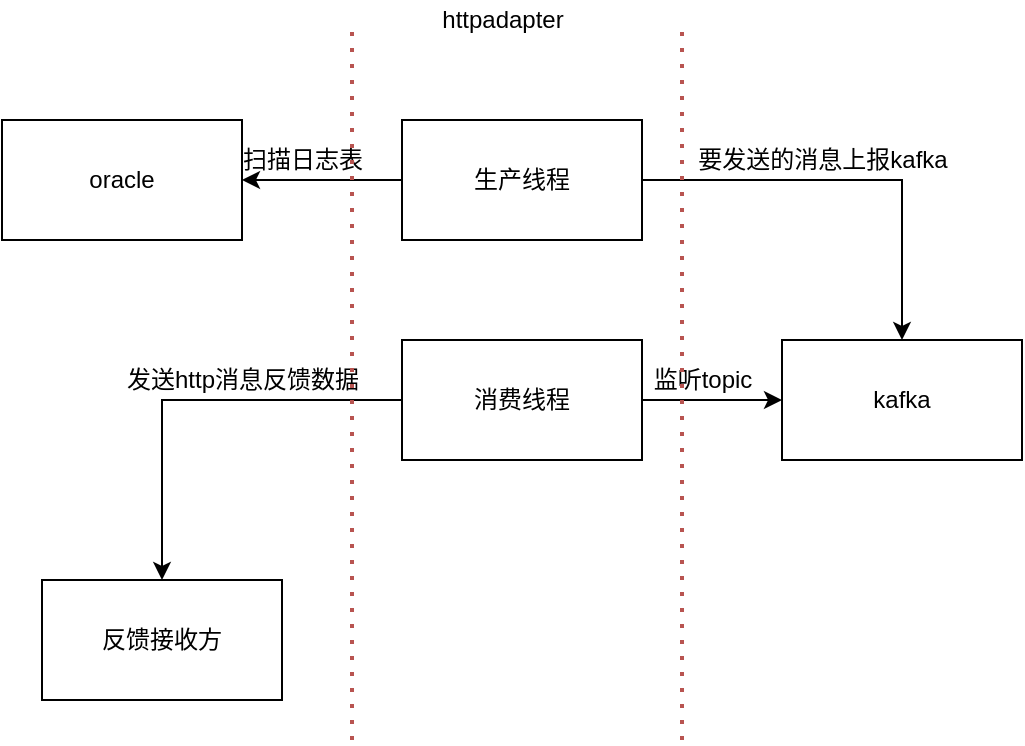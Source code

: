 <mxfile version="15.7.0" type="github">
  <diagram id="HZZAVYGQlu0y0XqEtcs8" name="Page-1">
    <mxGraphModel dx="1477" dy="481" grid="1" gridSize="10" guides="1" tooltips="1" connect="1" arrows="1" fold="1" page="1" pageScale="1" pageWidth="827" pageHeight="1169" math="0" shadow="0">
      <root>
        <mxCell id="0" />
        <mxCell id="1" parent="0" />
        <mxCell id="O2hOXgRRqyfRxniLhEDF-4" value="" style="edgeStyle=orthogonalEdgeStyle;rounded=0;orthogonalLoop=1;jettySize=auto;html=1;" edge="1" parent="1" source="O2hOXgRRqyfRxniLhEDF-1" target="O2hOXgRRqyfRxniLhEDF-3">
          <mxGeometry relative="1" as="geometry" />
        </mxCell>
        <mxCell id="O2hOXgRRqyfRxniLhEDF-7" value="" style="edgeStyle=orthogonalEdgeStyle;rounded=0;orthogonalLoop=1;jettySize=auto;html=1;" edge="1" parent="1" source="O2hOXgRRqyfRxniLhEDF-1" target="O2hOXgRRqyfRxniLhEDF-6">
          <mxGeometry relative="1" as="geometry" />
        </mxCell>
        <mxCell id="O2hOXgRRqyfRxniLhEDF-1" value="生产线程" style="whiteSpace=wrap;html=1;" vertex="1" parent="1">
          <mxGeometry x="150" y="220" width="120" height="60" as="geometry" />
        </mxCell>
        <mxCell id="O2hOXgRRqyfRxniLhEDF-2" value="&lt;span&gt;httpadapter&lt;/span&gt;" style="text;html=1;align=center;verticalAlign=middle;resizable=0;points=[];autosize=1;strokeColor=none;fillColor=none;" vertex="1" parent="1">
          <mxGeometry x="160" y="160" width="80" height="20" as="geometry" />
        </mxCell>
        <mxCell id="O2hOXgRRqyfRxniLhEDF-3" value="oracle" style="whiteSpace=wrap;html=1;" vertex="1" parent="1">
          <mxGeometry x="-50" y="220" width="120" height="60" as="geometry" />
        </mxCell>
        <mxCell id="O2hOXgRRqyfRxniLhEDF-5" value="扫描日志表" style="text;html=1;align=center;verticalAlign=middle;resizable=0;points=[];autosize=1;strokeColor=none;fillColor=none;" vertex="1" parent="1">
          <mxGeometry x="60" y="230" width="80" height="20" as="geometry" />
        </mxCell>
        <mxCell id="O2hOXgRRqyfRxniLhEDF-6" value="kafka" style="whiteSpace=wrap;html=1;" vertex="1" parent="1">
          <mxGeometry x="340" y="330" width="120" height="60" as="geometry" />
        </mxCell>
        <mxCell id="O2hOXgRRqyfRxniLhEDF-13" value="" style="edgeStyle=orthogonalEdgeStyle;rounded=0;orthogonalLoop=1;jettySize=auto;html=1;" edge="1" parent="1" source="O2hOXgRRqyfRxniLhEDF-8" target="O2hOXgRRqyfRxniLhEDF-6">
          <mxGeometry relative="1" as="geometry" />
        </mxCell>
        <mxCell id="O2hOXgRRqyfRxniLhEDF-16" value="" style="edgeStyle=orthogonalEdgeStyle;rounded=0;orthogonalLoop=1;jettySize=auto;html=1;" edge="1" parent="1" source="O2hOXgRRqyfRxniLhEDF-8" target="O2hOXgRRqyfRxniLhEDF-15">
          <mxGeometry relative="1" as="geometry" />
        </mxCell>
        <mxCell id="O2hOXgRRqyfRxniLhEDF-8" value="消费线程" style="whiteSpace=wrap;html=1;" vertex="1" parent="1">
          <mxGeometry x="150" y="330" width="120" height="60" as="geometry" />
        </mxCell>
        <mxCell id="O2hOXgRRqyfRxniLhEDF-10" value="要发送的消息上报kafka" style="text;html=1;align=center;verticalAlign=middle;resizable=0;points=[];autosize=1;strokeColor=none;fillColor=none;" vertex="1" parent="1">
          <mxGeometry x="290" y="230" width="140" height="20" as="geometry" />
        </mxCell>
        <mxCell id="O2hOXgRRqyfRxniLhEDF-14" value="监听topic" style="text;html=1;align=center;verticalAlign=middle;resizable=0;points=[];autosize=1;strokeColor=none;fillColor=none;" vertex="1" parent="1">
          <mxGeometry x="270" y="340" width="60" height="20" as="geometry" />
        </mxCell>
        <mxCell id="O2hOXgRRqyfRxniLhEDF-15" value="反馈接收方" style="whiteSpace=wrap;html=1;" vertex="1" parent="1">
          <mxGeometry x="-30" y="450" width="120" height="60" as="geometry" />
        </mxCell>
        <mxCell id="O2hOXgRRqyfRxniLhEDF-17" value="发送http消息反馈数据" style="text;html=1;align=center;verticalAlign=middle;resizable=0;points=[];autosize=1;strokeColor=none;fillColor=none;" vertex="1" parent="1">
          <mxGeometry x="5" y="340" width="130" height="20" as="geometry" />
        </mxCell>
        <mxCell id="O2hOXgRRqyfRxniLhEDF-18" value="" style="endArrow=none;dashed=1;html=1;dashPattern=1 3;strokeWidth=2;rounded=0;fillColor=#f8cecc;strokeColor=#b85450;" edge="1" parent="1">
          <mxGeometry width="50" height="50" relative="1" as="geometry">
            <mxPoint x="125" y="530" as="sourcePoint" />
            <mxPoint x="125" y="170" as="targetPoint" />
          </mxGeometry>
        </mxCell>
        <mxCell id="O2hOXgRRqyfRxniLhEDF-19" value="" style="endArrow=none;dashed=1;html=1;dashPattern=1 3;strokeWidth=2;rounded=0;fillColor=#f8cecc;strokeColor=#b85450;" edge="1" parent="1">
          <mxGeometry width="50" height="50" relative="1" as="geometry">
            <mxPoint x="290" y="530.0" as="sourcePoint" />
            <mxPoint x="290" y="170" as="targetPoint" />
          </mxGeometry>
        </mxCell>
      </root>
    </mxGraphModel>
  </diagram>
</mxfile>
